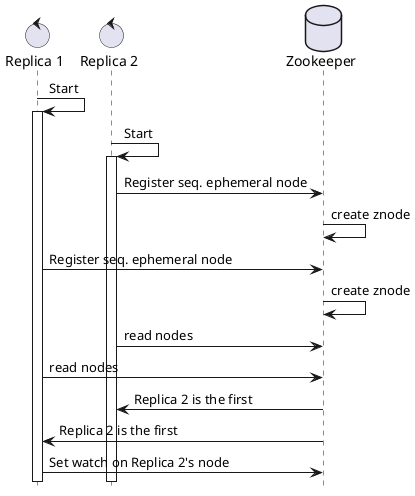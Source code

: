 @startuml
hide footbox
control "Replica 1" as r1
control "Replica 2" as r2
database "Zookeeper" as zk


r1->r1: Start
activate r1
r2->r2: Start
activate r2
r2->zk: Register seq. ephemeral node
zk->zk: create znode
r1->zk: Register seq. ephemeral node
zk->zk: create znode
r2->zk: read nodes
r1->zk: read nodes
zk->r2: Replica 2 is the first
zk->r1: Replica 2 is the first
r1->zk: Set watch on Replica 2's node
@enduml